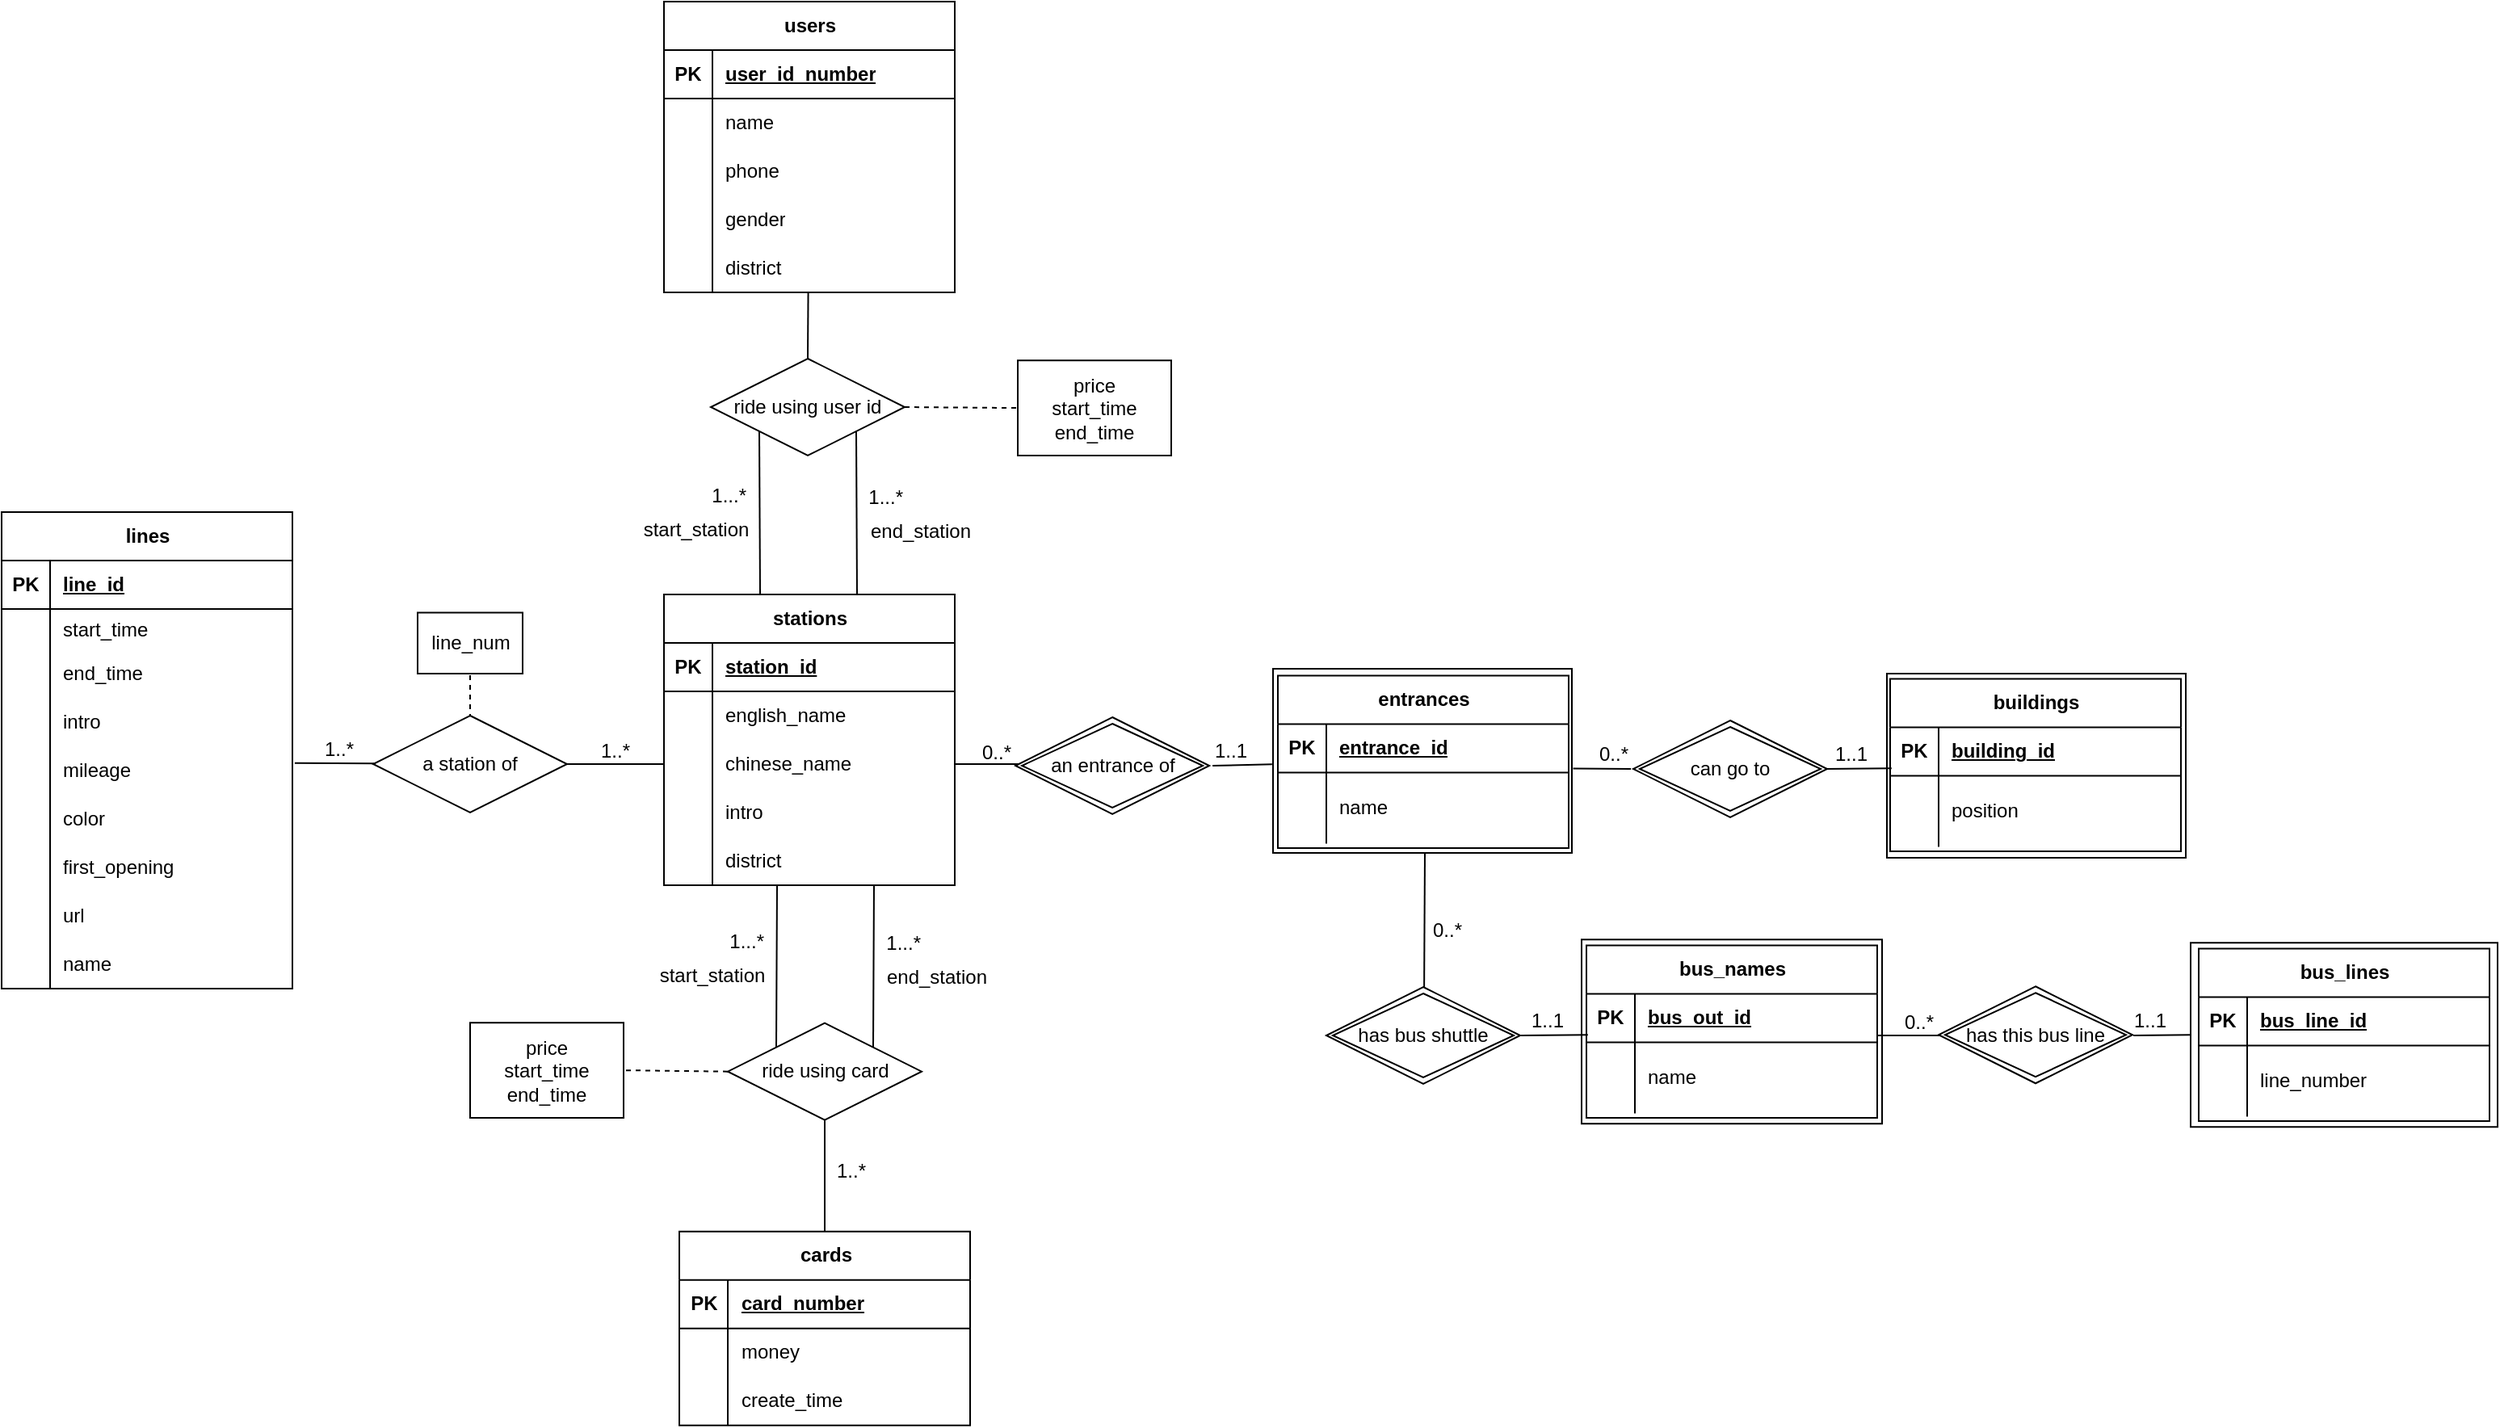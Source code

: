 <mxfile version="24.1.0" type="device">
  <diagram id="R2lEEEUBdFMjLlhIrx00" name="Page-1">
    <mxGraphModel dx="2302" dy="1351" grid="1" gridSize="10" guides="1" tooltips="1" connect="1" arrows="1" fold="1" page="1" pageScale="1" pageWidth="1920" pageHeight="1200" math="0" shadow="0" extFonts="Permanent Marker^https://fonts.googleapis.com/css?family=Permanent+Marker">
      <root>
        <mxCell id="0" />
        <mxCell id="1" parent="0" />
        <mxCell id="EbB1QgQNDdHdvBnAkDd7-249" value="" style="rounded=0;whiteSpace=wrap;html=1;fillColor=none;imageWidth=24;" parent="1" vertex="1">
          <mxGeometry x="1535" y="695.63" width="190" height="114" as="geometry" />
        </mxCell>
        <mxCell id="EbB1QgQNDdHdvBnAkDd7-247" value="" style="rounded=0;whiteSpace=wrap;html=1;fillColor=none;imageWidth=24;" parent="1" vertex="1">
          <mxGeometry x="1347" y="529" width="185" height="114" as="geometry" />
        </mxCell>
        <mxCell id="EbB1QgQNDdHdvBnAkDd7-246" value="" style="rounded=0;whiteSpace=wrap;html=1;fillColor=none;imageWidth=24;" parent="1" vertex="1">
          <mxGeometry x="967" y="526" width="185" height="114" as="geometry" />
        </mxCell>
        <mxCell id="EbB1QgQNDdHdvBnAkDd7-248" value="" style="rounded=0;whiteSpace=wrap;html=1;fillColor=none;imageWidth=24;" parent="1" vertex="1">
          <mxGeometry x="1158" y="693.63" width="186" height="114" as="geometry" />
        </mxCell>
        <mxCell id="EbB1QgQNDdHdvBnAkDd7-1" value="lines" style="shape=table;startSize=30;container=1;collapsible=1;childLayout=tableLayout;fixedRows=1;rowLines=0;fontStyle=1;align=center;resizeLast=1;html=1;" parent="1" vertex="1">
          <mxGeometry x="180" y="429" width="180" height="295" as="geometry" />
        </mxCell>
        <mxCell id="EbB1QgQNDdHdvBnAkDd7-2" value="" style="shape=tableRow;horizontal=0;startSize=0;swimlaneHead=0;swimlaneBody=0;fillColor=none;collapsible=0;dropTarget=0;points=[[0,0.5],[1,0.5]];portConstraint=eastwest;top=0;left=0;right=0;bottom=1;" parent="EbB1QgQNDdHdvBnAkDd7-1" vertex="1">
          <mxGeometry y="30" width="180" height="30" as="geometry" />
        </mxCell>
        <mxCell id="EbB1QgQNDdHdvBnAkDd7-3" value="PK" style="shape=partialRectangle;connectable=0;fillColor=none;top=0;left=0;bottom=0;right=0;fontStyle=1;overflow=hidden;whiteSpace=wrap;html=1;" parent="EbB1QgQNDdHdvBnAkDd7-2" vertex="1">
          <mxGeometry width="30" height="30" as="geometry">
            <mxRectangle width="30" height="30" as="alternateBounds" />
          </mxGeometry>
        </mxCell>
        <mxCell id="EbB1QgQNDdHdvBnAkDd7-4" value="line_id" style="shape=partialRectangle;connectable=0;fillColor=none;top=0;left=0;bottom=0;right=0;align=left;spacingLeft=6;fontStyle=5;overflow=hidden;whiteSpace=wrap;html=1;" parent="EbB1QgQNDdHdvBnAkDd7-2" vertex="1">
          <mxGeometry x="30" width="150" height="30" as="geometry">
            <mxRectangle width="150" height="30" as="alternateBounds" />
          </mxGeometry>
        </mxCell>
        <mxCell id="EbB1QgQNDdHdvBnAkDd7-5" value="" style="shape=tableRow;horizontal=0;startSize=0;swimlaneHead=0;swimlaneBody=0;fillColor=none;collapsible=0;dropTarget=0;points=[[0,0.5],[1,0.5]];portConstraint=eastwest;top=0;left=0;right=0;bottom=0;" parent="EbB1QgQNDdHdvBnAkDd7-1" vertex="1">
          <mxGeometry y="60" width="180" height="25" as="geometry" />
        </mxCell>
        <mxCell id="EbB1QgQNDdHdvBnAkDd7-6" value="" style="shape=partialRectangle;connectable=0;fillColor=none;top=0;left=0;bottom=0;right=0;editable=1;overflow=hidden;whiteSpace=wrap;html=1;" parent="EbB1QgQNDdHdvBnAkDd7-5" vertex="1">
          <mxGeometry width="30" height="25" as="geometry">
            <mxRectangle width="30" height="25" as="alternateBounds" />
          </mxGeometry>
        </mxCell>
        <mxCell id="EbB1QgQNDdHdvBnAkDd7-7" value="start_time" style="shape=partialRectangle;connectable=0;fillColor=none;top=0;left=0;bottom=0;right=0;align=left;spacingLeft=6;overflow=hidden;whiteSpace=wrap;html=1;" parent="EbB1QgQNDdHdvBnAkDd7-5" vertex="1">
          <mxGeometry x="30" width="150" height="25" as="geometry">
            <mxRectangle width="150" height="25" as="alternateBounds" />
          </mxGeometry>
        </mxCell>
        <mxCell id="EbB1QgQNDdHdvBnAkDd7-8" value="" style="shape=tableRow;horizontal=0;startSize=0;swimlaneHead=0;swimlaneBody=0;fillColor=none;collapsible=0;dropTarget=0;points=[[0,0.5],[1,0.5]];portConstraint=eastwest;top=0;left=0;right=0;bottom=0;" parent="EbB1QgQNDdHdvBnAkDd7-1" vertex="1">
          <mxGeometry y="85" width="180" height="30" as="geometry" />
        </mxCell>
        <mxCell id="EbB1QgQNDdHdvBnAkDd7-9" value="" style="shape=partialRectangle;connectable=0;fillColor=none;top=0;left=0;bottom=0;right=0;editable=1;overflow=hidden;whiteSpace=wrap;html=1;" parent="EbB1QgQNDdHdvBnAkDd7-8" vertex="1">
          <mxGeometry width="30" height="30" as="geometry">
            <mxRectangle width="30" height="30" as="alternateBounds" />
          </mxGeometry>
        </mxCell>
        <mxCell id="EbB1QgQNDdHdvBnAkDd7-10" value="end_time" style="shape=partialRectangle;connectable=0;fillColor=none;top=0;left=0;bottom=0;right=0;align=left;spacingLeft=6;overflow=hidden;whiteSpace=wrap;html=1;" parent="EbB1QgQNDdHdvBnAkDd7-8" vertex="1">
          <mxGeometry x="30" width="150" height="30" as="geometry">
            <mxRectangle width="150" height="30" as="alternateBounds" />
          </mxGeometry>
        </mxCell>
        <mxCell id="EbB1QgQNDdHdvBnAkDd7-11" value="" style="shape=tableRow;horizontal=0;startSize=0;swimlaneHead=0;swimlaneBody=0;fillColor=none;collapsible=0;dropTarget=0;points=[[0,0.5],[1,0.5]];portConstraint=eastwest;top=0;left=0;right=0;bottom=0;" parent="EbB1QgQNDdHdvBnAkDd7-1" vertex="1">
          <mxGeometry y="115" width="180" height="30" as="geometry" />
        </mxCell>
        <mxCell id="EbB1QgQNDdHdvBnAkDd7-12" value="" style="shape=partialRectangle;connectable=0;fillColor=none;top=0;left=0;bottom=0;right=0;editable=1;overflow=hidden;whiteSpace=wrap;html=1;" parent="EbB1QgQNDdHdvBnAkDd7-11" vertex="1">
          <mxGeometry width="30" height="30" as="geometry">
            <mxRectangle width="30" height="30" as="alternateBounds" />
          </mxGeometry>
        </mxCell>
        <mxCell id="EbB1QgQNDdHdvBnAkDd7-13" value="intro" style="shape=partialRectangle;connectable=0;fillColor=none;top=0;left=0;bottom=0;right=0;align=left;spacingLeft=6;overflow=hidden;whiteSpace=wrap;html=1;" parent="EbB1QgQNDdHdvBnAkDd7-11" vertex="1">
          <mxGeometry x="30" width="150" height="30" as="geometry">
            <mxRectangle width="150" height="30" as="alternateBounds" />
          </mxGeometry>
        </mxCell>
        <mxCell id="EbB1QgQNDdHdvBnAkDd7-19" value="" style="shape=tableRow;horizontal=0;startSize=0;swimlaneHead=0;swimlaneBody=0;fillColor=none;collapsible=0;dropTarget=0;points=[[0,0.5],[1,0.5]];portConstraint=eastwest;top=0;left=0;right=0;bottom=0;" parent="EbB1QgQNDdHdvBnAkDd7-1" vertex="1">
          <mxGeometry y="145" width="180" height="30" as="geometry" />
        </mxCell>
        <mxCell id="EbB1QgQNDdHdvBnAkDd7-20" value="" style="shape=partialRectangle;connectable=0;fillColor=none;top=0;left=0;bottom=0;right=0;editable=1;overflow=hidden;whiteSpace=wrap;html=1;" parent="EbB1QgQNDdHdvBnAkDd7-19" vertex="1">
          <mxGeometry width="30" height="30" as="geometry">
            <mxRectangle width="30" height="30" as="alternateBounds" />
          </mxGeometry>
        </mxCell>
        <mxCell id="EbB1QgQNDdHdvBnAkDd7-21" value="mileage" style="shape=partialRectangle;connectable=0;fillColor=none;top=0;left=0;bottom=0;right=0;align=left;spacingLeft=6;overflow=hidden;whiteSpace=wrap;html=1;" parent="EbB1QgQNDdHdvBnAkDd7-19" vertex="1">
          <mxGeometry x="30" width="150" height="30" as="geometry">
            <mxRectangle width="150" height="30" as="alternateBounds" />
          </mxGeometry>
        </mxCell>
        <mxCell id="EbB1QgQNDdHdvBnAkDd7-16" value="" style="shape=tableRow;horizontal=0;startSize=0;swimlaneHead=0;swimlaneBody=0;fillColor=none;collapsible=0;dropTarget=0;points=[[0,0.5],[1,0.5]];portConstraint=eastwest;top=0;left=0;right=0;bottom=0;" parent="EbB1QgQNDdHdvBnAkDd7-1" vertex="1">
          <mxGeometry y="175" width="180" height="30" as="geometry" />
        </mxCell>
        <mxCell id="EbB1QgQNDdHdvBnAkDd7-17" value="" style="shape=partialRectangle;connectable=0;fillColor=none;top=0;left=0;bottom=0;right=0;editable=1;overflow=hidden;whiteSpace=wrap;html=1;" parent="EbB1QgQNDdHdvBnAkDd7-16" vertex="1">
          <mxGeometry width="30" height="30" as="geometry">
            <mxRectangle width="30" height="30" as="alternateBounds" />
          </mxGeometry>
        </mxCell>
        <mxCell id="EbB1QgQNDdHdvBnAkDd7-18" value="color" style="shape=partialRectangle;connectable=0;fillColor=none;top=0;left=0;bottom=0;right=0;align=left;spacingLeft=6;overflow=hidden;whiteSpace=wrap;html=1;" parent="EbB1QgQNDdHdvBnAkDd7-16" vertex="1">
          <mxGeometry x="30" width="150" height="30" as="geometry">
            <mxRectangle width="150" height="30" as="alternateBounds" />
          </mxGeometry>
        </mxCell>
        <mxCell id="EbB1QgQNDdHdvBnAkDd7-22" value="" style="shape=tableRow;horizontal=0;startSize=0;swimlaneHead=0;swimlaneBody=0;fillColor=none;collapsible=0;dropTarget=0;points=[[0,0.5],[1,0.5]];portConstraint=eastwest;top=0;left=0;right=0;bottom=0;" parent="EbB1QgQNDdHdvBnAkDd7-1" vertex="1">
          <mxGeometry y="205" width="180" height="30" as="geometry" />
        </mxCell>
        <mxCell id="EbB1QgQNDdHdvBnAkDd7-23" value="" style="shape=partialRectangle;connectable=0;fillColor=none;top=0;left=0;bottom=0;right=0;editable=1;overflow=hidden;whiteSpace=wrap;html=1;" parent="EbB1QgQNDdHdvBnAkDd7-22" vertex="1">
          <mxGeometry width="30" height="30" as="geometry">
            <mxRectangle width="30" height="30" as="alternateBounds" />
          </mxGeometry>
        </mxCell>
        <mxCell id="EbB1QgQNDdHdvBnAkDd7-24" value="first_opening" style="shape=partialRectangle;connectable=0;fillColor=none;top=0;left=0;bottom=0;right=0;align=left;spacingLeft=6;overflow=hidden;whiteSpace=wrap;html=1;" parent="EbB1QgQNDdHdvBnAkDd7-22" vertex="1">
          <mxGeometry x="30" width="150" height="30" as="geometry">
            <mxRectangle width="150" height="30" as="alternateBounds" />
          </mxGeometry>
        </mxCell>
        <mxCell id="EbB1QgQNDdHdvBnAkDd7-25" value="" style="shape=tableRow;horizontal=0;startSize=0;swimlaneHead=0;swimlaneBody=0;fillColor=none;collapsible=0;dropTarget=0;points=[[0,0.5],[1,0.5]];portConstraint=eastwest;top=0;left=0;right=0;bottom=0;" parent="EbB1QgQNDdHdvBnAkDd7-1" vertex="1">
          <mxGeometry y="235" width="180" height="30" as="geometry" />
        </mxCell>
        <mxCell id="EbB1QgQNDdHdvBnAkDd7-26" value="" style="shape=partialRectangle;connectable=0;fillColor=none;top=0;left=0;bottom=0;right=0;editable=1;overflow=hidden;whiteSpace=wrap;html=1;" parent="EbB1QgQNDdHdvBnAkDd7-25" vertex="1">
          <mxGeometry width="30" height="30" as="geometry">
            <mxRectangle width="30" height="30" as="alternateBounds" />
          </mxGeometry>
        </mxCell>
        <mxCell id="EbB1QgQNDdHdvBnAkDd7-27" value="url" style="shape=partialRectangle;connectable=0;fillColor=none;top=0;left=0;bottom=0;right=0;align=left;spacingLeft=6;overflow=hidden;whiteSpace=wrap;html=1;" parent="EbB1QgQNDdHdvBnAkDd7-25" vertex="1">
          <mxGeometry x="30" width="150" height="30" as="geometry">
            <mxRectangle width="150" height="30" as="alternateBounds" />
          </mxGeometry>
        </mxCell>
        <mxCell id="EbB1QgQNDdHdvBnAkDd7-28" value="" style="shape=tableRow;horizontal=0;startSize=0;swimlaneHead=0;swimlaneBody=0;fillColor=none;collapsible=0;dropTarget=0;points=[[0,0.5],[1,0.5]];portConstraint=eastwest;top=0;left=0;right=0;bottom=0;" parent="EbB1QgQNDdHdvBnAkDd7-1" vertex="1">
          <mxGeometry y="265" width="180" height="30" as="geometry" />
        </mxCell>
        <mxCell id="EbB1QgQNDdHdvBnAkDd7-29" value="" style="shape=partialRectangle;connectable=0;fillColor=none;top=0;left=0;bottom=0;right=0;editable=1;overflow=hidden;whiteSpace=wrap;html=1;" parent="EbB1QgQNDdHdvBnAkDd7-28" vertex="1">
          <mxGeometry width="30" height="30" as="geometry">
            <mxRectangle width="30" height="30" as="alternateBounds" />
          </mxGeometry>
        </mxCell>
        <mxCell id="EbB1QgQNDdHdvBnAkDd7-30" value="name" style="shape=partialRectangle;connectable=0;fillColor=none;top=0;left=0;bottom=0;right=0;align=left;spacingLeft=6;overflow=hidden;whiteSpace=wrap;html=1;" parent="EbB1QgQNDdHdvBnAkDd7-28" vertex="1">
          <mxGeometry x="30" width="150" height="30" as="geometry">
            <mxRectangle width="150" height="30" as="alternateBounds" />
          </mxGeometry>
        </mxCell>
        <mxCell id="EbB1QgQNDdHdvBnAkDd7-63" value="stations" style="shape=table;startSize=30;container=1;collapsible=1;childLayout=tableLayout;fixedRows=1;rowLines=0;fontStyle=1;align=center;resizeLast=1;html=1;" parent="1" vertex="1">
          <mxGeometry x="590" y="480" width="180" height="180" as="geometry" />
        </mxCell>
        <mxCell id="EbB1QgQNDdHdvBnAkDd7-64" value="" style="shape=tableRow;horizontal=0;startSize=0;swimlaneHead=0;swimlaneBody=0;fillColor=none;collapsible=0;dropTarget=0;points=[[0,0.5],[1,0.5]];portConstraint=eastwest;top=0;left=0;right=0;bottom=1;" parent="EbB1QgQNDdHdvBnAkDd7-63" vertex="1">
          <mxGeometry y="30" width="180" height="30" as="geometry" />
        </mxCell>
        <mxCell id="EbB1QgQNDdHdvBnAkDd7-65" value="PK" style="shape=partialRectangle;connectable=0;fillColor=none;top=0;left=0;bottom=0;right=0;fontStyle=1;overflow=hidden;whiteSpace=wrap;html=1;" parent="EbB1QgQNDdHdvBnAkDd7-64" vertex="1">
          <mxGeometry width="30" height="30" as="geometry">
            <mxRectangle width="30" height="30" as="alternateBounds" />
          </mxGeometry>
        </mxCell>
        <mxCell id="EbB1QgQNDdHdvBnAkDd7-66" value="station_id" style="shape=partialRectangle;connectable=0;fillColor=none;top=0;left=0;bottom=0;right=0;align=left;spacingLeft=6;fontStyle=5;overflow=hidden;whiteSpace=wrap;html=1;" parent="EbB1QgQNDdHdvBnAkDd7-64" vertex="1">
          <mxGeometry x="30" width="150" height="30" as="geometry">
            <mxRectangle width="150" height="30" as="alternateBounds" />
          </mxGeometry>
        </mxCell>
        <mxCell id="EbB1QgQNDdHdvBnAkDd7-67" value="" style="shape=tableRow;horizontal=0;startSize=0;swimlaneHead=0;swimlaneBody=0;fillColor=none;collapsible=0;dropTarget=0;points=[[0,0.5],[1,0.5]];portConstraint=eastwest;top=0;left=0;right=0;bottom=0;" parent="EbB1QgQNDdHdvBnAkDd7-63" vertex="1">
          <mxGeometry y="60" width="180" height="30" as="geometry" />
        </mxCell>
        <mxCell id="EbB1QgQNDdHdvBnAkDd7-68" value="" style="shape=partialRectangle;connectable=0;fillColor=none;top=0;left=0;bottom=0;right=0;editable=1;overflow=hidden;whiteSpace=wrap;html=1;" parent="EbB1QgQNDdHdvBnAkDd7-67" vertex="1">
          <mxGeometry width="30" height="30" as="geometry">
            <mxRectangle width="30" height="30" as="alternateBounds" />
          </mxGeometry>
        </mxCell>
        <mxCell id="EbB1QgQNDdHdvBnAkDd7-69" value="english_name" style="shape=partialRectangle;connectable=0;fillColor=none;top=0;left=0;bottom=0;right=0;align=left;spacingLeft=6;overflow=hidden;whiteSpace=wrap;html=1;" parent="EbB1QgQNDdHdvBnAkDd7-67" vertex="1">
          <mxGeometry x="30" width="150" height="30" as="geometry">
            <mxRectangle width="150" height="30" as="alternateBounds" />
          </mxGeometry>
        </mxCell>
        <mxCell id="EbB1QgQNDdHdvBnAkDd7-70" value="" style="shape=tableRow;horizontal=0;startSize=0;swimlaneHead=0;swimlaneBody=0;fillColor=none;collapsible=0;dropTarget=0;points=[[0,0.5],[1,0.5]];portConstraint=eastwest;top=0;left=0;right=0;bottom=0;" parent="EbB1QgQNDdHdvBnAkDd7-63" vertex="1">
          <mxGeometry y="90" width="180" height="30" as="geometry" />
        </mxCell>
        <mxCell id="EbB1QgQNDdHdvBnAkDd7-71" value="" style="shape=partialRectangle;connectable=0;fillColor=none;top=0;left=0;bottom=0;right=0;editable=1;overflow=hidden;whiteSpace=wrap;html=1;" parent="EbB1QgQNDdHdvBnAkDd7-70" vertex="1">
          <mxGeometry width="30" height="30" as="geometry">
            <mxRectangle width="30" height="30" as="alternateBounds" />
          </mxGeometry>
        </mxCell>
        <mxCell id="EbB1QgQNDdHdvBnAkDd7-72" value="chinese_name" style="shape=partialRectangle;connectable=0;fillColor=none;top=0;left=0;bottom=0;right=0;align=left;spacingLeft=6;overflow=hidden;whiteSpace=wrap;html=1;" parent="EbB1QgQNDdHdvBnAkDd7-70" vertex="1">
          <mxGeometry x="30" width="150" height="30" as="geometry">
            <mxRectangle width="150" height="30" as="alternateBounds" />
          </mxGeometry>
        </mxCell>
        <mxCell id="EbB1QgQNDdHdvBnAkDd7-73" value="" style="shape=tableRow;horizontal=0;startSize=0;swimlaneHead=0;swimlaneBody=0;fillColor=none;collapsible=0;dropTarget=0;points=[[0,0.5],[1,0.5]];portConstraint=eastwest;top=0;left=0;right=0;bottom=0;" parent="EbB1QgQNDdHdvBnAkDd7-63" vertex="1">
          <mxGeometry y="120" width="180" height="30" as="geometry" />
        </mxCell>
        <mxCell id="EbB1QgQNDdHdvBnAkDd7-74" value="" style="shape=partialRectangle;connectable=0;fillColor=none;top=0;left=0;bottom=0;right=0;editable=1;overflow=hidden;whiteSpace=wrap;html=1;" parent="EbB1QgQNDdHdvBnAkDd7-73" vertex="1">
          <mxGeometry width="30" height="30" as="geometry">
            <mxRectangle width="30" height="30" as="alternateBounds" />
          </mxGeometry>
        </mxCell>
        <mxCell id="EbB1QgQNDdHdvBnAkDd7-75" value="intro" style="shape=partialRectangle;connectable=0;fillColor=none;top=0;left=0;bottom=0;right=0;align=left;spacingLeft=6;overflow=hidden;whiteSpace=wrap;html=1;" parent="EbB1QgQNDdHdvBnAkDd7-73" vertex="1">
          <mxGeometry x="30" width="150" height="30" as="geometry">
            <mxRectangle width="150" height="30" as="alternateBounds" />
          </mxGeometry>
        </mxCell>
        <mxCell id="EbB1QgQNDdHdvBnAkDd7-76" value="" style="shape=tableRow;horizontal=0;startSize=0;swimlaneHead=0;swimlaneBody=0;fillColor=none;collapsible=0;dropTarget=0;points=[[0,0.5],[1,0.5]];portConstraint=eastwest;top=0;left=0;right=0;bottom=0;" parent="EbB1QgQNDdHdvBnAkDd7-63" vertex="1">
          <mxGeometry y="150" width="180" height="30" as="geometry" />
        </mxCell>
        <mxCell id="EbB1QgQNDdHdvBnAkDd7-77" value="" style="shape=partialRectangle;connectable=0;fillColor=none;top=0;left=0;bottom=0;right=0;editable=1;overflow=hidden;whiteSpace=wrap;html=1;" parent="EbB1QgQNDdHdvBnAkDd7-76" vertex="1">
          <mxGeometry width="30" height="30" as="geometry">
            <mxRectangle width="30" height="30" as="alternateBounds" />
          </mxGeometry>
        </mxCell>
        <mxCell id="EbB1QgQNDdHdvBnAkDd7-78" value="district" style="shape=partialRectangle;connectable=0;fillColor=none;top=0;left=0;bottom=0;right=0;align=left;spacingLeft=6;overflow=hidden;whiteSpace=wrap;html=1;" parent="EbB1QgQNDdHdvBnAkDd7-76" vertex="1">
          <mxGeometry x="30" width="150" height="30" as="geometry">
            <mxRectangle width="150" height="30" as="alternateBounds" />
          </mxGeometry>
        </mxCell>
        <mxCell id="EbB1QgQNDdHdvBnAkDd7-79" value="a station of" style="shape=rhombus;perimeter=rhombusPerimeter;whiteSpace=wrap;html=1;align=center;" parent="1" vertex="1">
          <mxGeometry x="410" y="555" width="120" height="60" as="geometry" />
        </mxCell>
        <mxCell id="EbB1QgQNDdHdvBnAkDd7-84" value="" style="endArrow=none;html=1;rounded=0;entryX=0;entryY=0.5;entryDx=0;entryDy=0;" parent="1" target="EbB1QgQNDdHdvBnAkDd7-70" edge="1">
          <mxGeometry relative="1" as="geometry">
            <mxPoint x="530" y="585" as="sourcePoint" />
            <mxPoint x="690" y="600" as="targetPoint" />
          </mxGeometry>
        </mxCell>
        <mxCell id="EbB1QgQNDdHdvBnAkDd7-85" value="1..*" style="resizable=0;html=1;whiteSpace=wrap;align=right;verticalAlign=bottom;" parent="EbB1QgQNDdHdvBnAkDd7-84" connectable="0" vertex="1">
          <mxGeometry x="1" relative="1" as="geometry">
            <mxPoint x="-20" as="offset" />
          </mxGeometry>
        </mxCell>
        <mxCell id="EbB1QgQNDdHdvBnAkDd7-89" value="" style="endArrow=none;html=1;rounded=0;exitX=1.008;exitY=0.344;exitDx=0;exitDy=0;exitPerimeter=0;" parent="1" source="EbB1QgQNDdHdvBnAkDd7-19" target="EbB1QgQNDdHdvBnAkDd7-79" edge="1">
          <mxGeometry relative="1" as="geometry">
            <mxPoint x="380" y="650" as="sourcePoint" />
            <mxPoint x="540" y="650" as="targetPoint" />
          </mxGeometry>
        </mxCell>
        <mxCell id="EbB1QgQNDdHdvBnAkDd7-90" value="1..*" style="resizable=0;html=1;whiteSpace=wrap;align=right;verticalAlign=bottom;" parent="EbB1QgQNDdHdvBnAkDd7-89" connectable="0" vertex="1">
          <mxGeometry x="1" relative="1" as="geometry">
            <mxPoint x="-11" as="offset" />
          </mxGeometry>
        </mxCell>
        <mxCell id="EbB1QgQNDdHdvBnAkDd7-91" value="entrances" style="shape=table;startSize=30;container=1;collapsible=1;childLayout=tableLayout;fixedRows=1;rowLines=0;fontStyle=1;align=center;resizeLast=1;html=1;" parent="1" vertex="1">
          <mxGeometry x="970" y="530.25" width="180" height="106.75" as="geometry" />
        </mxCell>
        <mxCell id="EbB1QgQNDdHdvBnAkDd7-92" value="" style="shape=tableRow;horizontal=0;startSize=0;swimlaneHead=0;swimlaneBody=0;fillColor=none;collapsible=0;dropTarget=0;points=[[0,0.5],[1,0.5]];portConstraint=eastwest;top=0;left=0;right=0;bottom=1;" parent="EbB1QgQNDdHdvBnAkDd7-91" vertex="1">
          <mxGeometry y="30" width="180" height="30" as="geometry" />
        </mxCell>
        <mxCell id="EbB1QgQNDdHdvBnAkDd7-93" value="PK" style="shape=partialRectangle;connectable=0;fillColor=none;top=0;left=0;bottom=0;right=0;fontStyle=1;overflow=hidden;whiteSpace=wrap;html=1;" parent="EbB1QgQNDdHdvBnAkDd7-92" vertex="1">
          <mxGeometry width="30" height="30" as="geometry">
            <mxRectangle width="30" height="30" as="alternateBounds" />
          </mxGeometry>
        </mxCell>
        <mxCell id="EbB1QgQNDdHdvBnAkDd7-94" value="entrance_id" style="shape=partialRectangle;connectable=0;fillColor=none;top=0;left=0;bottom=0;right=0;align=left;spacingLeft=6;fontStyle=5;overflow=hidden;whiteSpace=wrap;html=1;" parent="EbB1QgQNDdHdvBnAkDd7-92" vertex="1">
          <mxGeometry x="30" width="150" height="30" as="geometry">
            <mxRectangle width="150" height="30" as="alternateBounds" />
          </mxGeometry>
        </mxCell>
        <mxCell id="EbB1QgQNDdHdvBnAkDd7-95" value="" style="shape=tableRow;horizontal=0;startSize=0;swimlaneHead=0;swimlaneBody=0;fillColor=none;collapsible=0;dropTarget=0;points=[[0,0.5],[1,0.5]];portConstraint=eastwest;top=0;left=0;right=0;bottom=0;" parent="EbB1QgQNDdHdvBnAkDd7-91" vertex="1">
          <mxGeometry y="60" width="180" height="44" as="geometry" />
        </mxCell>
        <mxCell id="EbB1QgQNDdHdvBnAkDd7-96" value="" style="shape=partialRectangle;connectable=0;fillColor=none;top=0;left=0;bottom=0;right=0;editable=1;overflow=hidden;whiteSpace=wrap;html=1;" parent="EbB1QgQNDdHdvBnAkDd7-95" vertex="1">
          <mxGeometry width="30" height="44" as="geometry">
            <mxRectangle width="30" height="44" as="alternateBounds" />
          </mxGeometry>
        </mxCell>
        <mxCell id="EbB1QgQNDdHdvBnAkDd7-97" value="name" style="shape=partialRectangle;connectable=0;fillColor=none;top=0;left=0;bottom=0;right=0;align=left;spacingLeft=6;overflow=hidden;whiteSpace=wrap;html=1;" parent="EbB1QgQNDdHdvBnAkDd7-95" vertex="1">
          <mxGeometry x="30" width="150" height="44" as="geometry">
            <mxRectangle width="150" height="44" as="alternateBounds" />
          </mxGeometry>
        </mxCell>
        <mxCell id="EbB1QgQNDdHdvBnAkDd7-115" value="" style="endArrow=none;html=1;rounded=0;exitX=0;exitY=0.5;exitDx=0;exitDy=0;" parent="1" edge="1">
          <mxGeometry relative="1" as="geometry">
            <mxPoint x="809.56" y="585" as="sourcePoint" />
            <mxPoint x="770" y="585" as="targetPoint" />
          </mxGeometry>
        </mxCell>
        <mxCell id="EbB1QgQNDdHdvBnAkDd7-116" value="0..*" style="resizable=0;html=1;whiteSpace=wrap;align=right;verticalAlign=bottom;" parent="EbB1QgQNDdHdvBnAkDd7-115" connectable="0" vertex="1">
          <mxGeometry x="1" relative="1" as="geometry">
            <mxPoint x="36" y="1" as="offset" />
          </mxGeometry>
        </mxCell>
        <mxCell id="EbB1QgQNDdHdvBnAkDd7-117" value="" style="endArrow=none;html=1;rounded=0;entryX=-0.003;entryY=0.519;entryDx=0;entryDy=0;entryPerimeter=0;exitX=1;exitY=0.5;exitDx=0;exitDy=0;" parent="1" target="EbB1QgQNDdHdvBnAkDd7-246" edge="1">
          <mxGeometry relative="1" as="geometry">
            <mxPoint x="929.56" y="586" as="sourcePoint" />
            <mxPoint x="600" y="596" as="targetPoint" />
          </mxGeometry>
        </mxCell>
        <mxCell id="EbB1QgQNDdHdvBnAkDd7-118" value="1..1" style="resizable=0;html=1;whiteSpace=wrap;align=right;verticalAlign=bottom;" parent="EbB1QgQNDdHdvBnAkDd7-117" connectable="0" vertex="1">
          <mxGeometry x="1" relative="1" as="geometry">
            <mxPoint x="-14" as="offset" />
          </mxGeometry>
        </mxCell>
        <mxCell id="EbB1QgQNDdHdvBnAkDd7-138" value="buildings" style="shape=table;startSize=30;container=1;collapsible=1;childLayout=tableLayout;fixedRows=1;rowLines=0;fontStyle=1;align=center;resizeLast=1;html=1;" parent="1" vertex="1">
          <mxGeometry x="1349" y="532.25" width="180" height="106.75" as="geometry" />
        </mxCell>
        <mxCell id="EbB1QgQNDdHdvBnAkDd7-139" value="" style="shape=tableRow;horizontal=0;startSize=0;swimlaneHead=0;swimlaneBody=0;fillColor=none;collapsible=0;dropTarget=0;points=[[0,0.5],[1,0.5]];portConstraint=eastwest;top=0;left=0;right=0;bottom=1;" parent="EbB1QgQNDdHdvBnAkDd7-138" vertex="1">
          <mxGeometry y="30" width="180" height="30" as="geometry" />
        </mxCell>
        <mxCell id="EbB1QgQNDdHdvBnAkDd7-140" value="PK" style="shape=partialRectangle;connectable=0;fillColor=none;top=0;left=0;bottom=0;right=0;fontStyle=1;overflow=hidden;whiteSpace=wrap;html=1;" parent="EbB1QgQNDdHdvBnAkDd7-139" vertex="1">
          <mxGeometry width="30" height="30" as="geometry">
            <mxRectangle width="30" height="30" as="alternateBounds" />
          </mxGeometry>
        </mxCell>
        <mxCell id="EbB1QgQNDdHdvBnAkDd7-141" value="building_id" style="shape=partialRectangle;connectable=0;fillColor=none;top=0;left=0;bottom=0;right=0;align=left;spacingLeft=6;fontStyle=5;overflow=hidden;whiteSpace=wrap;html=1;" parent="EbB1QgQNDdHdvBnAkDd7-139" vertex="1">
          <mxGeometry x="30" width="150" height="30" as="geometry">
            <mxRectangle width="150" height="30" as="alternateBounds" />
          </mxGeometry>
        </mxCell>
        <mxCell id="EbB1QgQNDdHdvBnAkDd7-142" value="" style="shape=tableRow;horizontal=0;startSize=0;swimlaneHead=0;swimlaneBody=0;fillColor=none;collapsible=0;dropTarget=0;points=[[0,0.5],[1,0.5]];portConstraint=eastwest;top=0;left=0;right=0;bottom=0;" parent="EbB1QgQNDdHdvBnAkDd7-138" vertex="1">
          <mxGeometry y="60" width="180" height="44" as="geometry" />
        </mxCell>
        <mxCell id="EbB1QgQNDdHdvBnAkDd7-143" value="" style="shape=partialRectangle;connectable=0;fillColor=none;top=0;left=0;bottom=0;right=0;editable=1;overflow=hidden;whiteSpace=wrap;html=1;" parent="EbB1QgQNDdHdvBnAkDd7-142" vertex="1">
          <mxGeometry width="30" height="44" as="geometry">
            <mxRectangle width="30" height="44" as="alternateBounds" />
          </mxGeometry>
        </mxCell>
        <mxCell id="EbB1QgQNDdHdvBnAkDd7-144" value="position" style="shape=partialRectangle;connectable=0;fillColor=none;top=0;left=0;bottom=0;right=0;align=left;spacingLeft=6;overflow=hidden;whiteSpace=wrap;html=1;" parent="EbB1QgQNDdHdvBnAkDd7-142" vertex="1">
          <mxGeometry x="30" width="150" height="44" as="geometry">
            <mxRectangle width="150" height="44" as="alternateBounds" />
          </mxGeometry>
        </mxCell>
        <mxCell id="EbB1QgQNDdHdvBnAkDd7-146" value="" style="endArrow=none;html=1;rounded=0;exitX=0;exitY=0.5;exitDx=0;exitDy=0;entryX=1.004;entryY=0.542;entryDx=0;entryDy=0;entryPerimeter=0;" parent="1" target="EbB1QgQNDdHdvBnAkDd7-246" edge="1">
          <mxGeometry relative="1" as="geometry">
            <mxPoint x="1188.56" y="588" as="sourcePoint" />
            <mxPoint x="1150" y="588" as="targetPoint" />
          </mxGeometry>
        </mxCell>
        <mxCell id="EbB1QgQNDdHdvBnAkDd7-147" value="0..*" style="resizable=0;html=1;whiteSpace=wrap;align=right;verticalAlign=bottom;" parent="EbB1QgQNDdHdvBnAkDd7-146" connectable="0" vertex="1">
          <mxGeometry x="1" relative="1" as="geometry">
            <mxPoint x="36" as="offset" />
          </mxGeometry>
        </mxCell>
        <mxCell id="EbB1QgQNDdHdvBnAkDd7-148" value="" style="endArrow=none;html=1;rounded=0;entryX=0.005;entryY=-0.104;entryDx=0;entryDy=0;entryPerimeter=0;exitX=1;exitY=0.5;exitDx=0;exitDy=0;" parent="1" target="EbB1QgQNDdHdvBnAkDd7-142" edge="1">
          <mxGeometry relative="1" as="geometry">
            <mxPoint x="1308.56" y="588" as="sourcePoint" />
            <mxPoint x="979" y="598" as="targetPoint" />
          </mxGeometry>
        </mxCell>
        <mxCell id="EbB1QgQNDdHdvBnAkDd7-149" value="1..1" style="resizable=0;html=1;whiteSpace=wrap;align=right;verticalAlign=bottom;" parent="EbB1QgQNDdHdvBnAkDd7-148" connectable="0" vertex="1">
          <mxGeometry x="1" relative="1" as="geometry">
            <mxPoint x="-14" as="offset" />
          </mxGeometry>
        </mxCell>
        <mxCell id="EbB1QgQNDdHdvBnAkDd7-150" value="bus_names" style="shape=table;startSize=30;container=1;collapsible=1;childLayout=tableLayout;fixedRows=1;rowLines=0;fontStyle=1;align=center;resizeLast=1;html=1;" parent="1" vertex="1">
          <mxGeometry x="1161" y="697.25" width="180" height="106.75" as="geometry" />
        </mxCell>
        <mxCell id="EbB1QgQNDdHdvBnAkDd7-151" value="" style="shape=tableRow;horizontal=0;startSize=0;swimlaneHead=0;swimlaneBody=0;fillColor=none;collapsible=0;dropTarget=0;points=[[0,0.5],[1,0.5]];portConstraint=eastwest;top=0;left=0;right=0;bottom=1;" parent="EbB1QgQNDdHdvBnAkDd7-150" vertex="1">
          <mxGeometry y="30" width="180" height="30" as="geometry" />
        </mxCell>
        <mxCell id="EbB1QgQNDdHdvBnAkDd7-152" value="PK" style="shape=partialRectangle;connectable=0;fillColor=none;top=0;left=0;bottom=0;right=0;fontStyle=1;overflow=hidden;whiteSpace=wrap;html=1;" parent="EbB1QgQNDdHdvBnAkDd7-151" vertex="1">
          <mxGeometry width="30" height="30" as="geometry">
            <mxRectangle width="30" height="30" as="alternateBounds" />
          </mxGeometry>
        </mxCell>
        <mxCell id="EbB1QgQNDdHdvBnAkDd7-153" value="bus_out_id" style="shape=partialRectangle;connectable=0;fillColor=none;top=0;left=0;bottom=0;right=0;align=left;spacingLeft=6;fontStyle=5;overflow=hidden;whiteSpace=wrap;html=1;" parent="EbB1QgQNDdHdvBnAkDd7-151" vertex="1">
          <mxGeometry x="30" width="150" height="30" as="geometry">
            <mxRectangle width="150" height="30" as="alternateBounds" />
          </mxGeometry>
        </mxCell>
        <mxCell id="EbB1QgQNDdHdvBnAkDd7-154" value="" style="shape=tableRow;horizontal=0;startSize=0;swimlaneHead=0;swimlaneBody=0;fillColor=none;collapsible=0;dropTarget=0;points=[[0,0.5],[1,0.5]];portConstraint=eastwest;top=0;left=0;right=0;bottom=0;" parent="EbB1QgQNDdHdvBnAkDd7-150" vertex="1">
          <mxGeometry y="60" width="180" height="44" as="geometry" />
        </mxCell>
        <mxCell id="EbB1QgQNDdHdvBnAkDd7-155" value="" style="shape=partialRectangle;connectable=0;fillColor=none;top=0;left=0;bottom=0;right=0;editable=1;overflow=hidden;whiteSpace=wrap;html=1;" parent="EbB1QgQNDdHdvBnAkDd7-154" vertex="1">
          <mxGeometry width="30" height="44" as="geometry">
            <mxRectangle width="30" height="44" as="alternateBounds" />
          </mxGeometry>
        </mxCell>
        <mxCell id="EbB1QgQNDdHdvBnAkDd7-156" value="name" style="shape=partialRectangle;connectable=0;fillColor=none;top=0;left=0;bottom=0;right=0;align=left;spacingLeft=6;overflow=hidden;whiteSpace=wrap;html=1;" parent="EbB1QgQNDdHdvBnAkDd7-154" vertex="1">
          <mxGeometry x="30" width="150" height="44" as="geometry">
            <mxRectangle width="150" height="44" as="alternateBounds" />
          </mxGeometry>
        </mxCell>
        <mxCell id="EbB1QgQNDdHdvBnAkDd7-158" value="" style="endArrow=none;html=1;rounded=0;exitX=0.5;exitY=0;exitDx=0;exitDy=0;" parent="1" edge="1">
          <mxGeometry relative="1" as="geometry">
            <mxPoint x="1060.56" y="723" as="sourcePoint" />
            <mxPoint x="1061" y="640" as="targetPoint" />
          </mxGeometry>
        </mxCell>
        <mxCell id="EbB1QgQNDdHdvBnAkDd7-159" value="0..*" style="resizable=0;html=1;whiteSpace=wrap;align=right;verticalAlign=bottom;rotation=0;" parent="EbB1QgQNDdHdvBnAkDd7-158" connectable="0" vertex="1">
          <mxGeometry x="1" relative="1" as="geometry">
            <mxPoint x="25" y="56" as="offset" />
          </mxGeometry>
        </mxCell>
        <mxCell id="EbB1QgQNDdHdvBnAkDd7-160" value="" style="endArrow=none;html=1;rounded=0;entryX=0.005;entryY=-0.104;entryDx=0;entryDy=0;entryPerimeter=0;exitX=1;exitY=0.5;exitDx=0;exitDy=0;" parent="1" target="EbB1QgQNDdHdvBnAkDd7-154" edge="1">
          <mxGeometry relative="1" as="geometry">
            <mxPoint x="1120.56" y="753" as="sourcePoint" />
            <mxPoint x="791" y="763" as="targetPoint" />
          </mxGeometry>
        </mxCell>
        <mxCell id="EbB1QgQNDdHdvBnAkDd7-161" value="1..1" style="resizable=0;html=1;whiteSpace=wrap;align=right;verticalAlign=bottom;" parent="EbB1QgQNDdHdvBnAkDd7-160" connectable="0" vertex="1">
          <mxGeometry x="1" relative="1" as="geometry">
            <mxPoint x="-14" as="offset" />
          </mxGeometry>
        </mxCell>
        <mxCell id="EbB1QgQNDdHdvBnAkDd7-162" value="bus_lines" style="shape=table;startSize=30;container=1;collapsible=1;childLayout=tableLayout;fixedRows=1;rowLines=0;fontStyle=1;align=center;resizeLast=1;html=1;" parent="1" vertex="1">
          <mxGeometry x="1540" y="699.25" width="180" height="106.75" as="geometry" />
        </mxCell>
        <mxCell id="EbB1QgQNDdHdvBnAkDd7-163" value="" style="shape=tableRow;horizontal=0;startSize=0;swimlaneHead=0;swimlaneBody=0;fillColor=none;collapsible=0;dropTarget=0;points=[[0,0.5],[1,0.5]];portConstraint=eastwest;top=0;left=0;right=0;bottom=1;" parent="EbB1QgQNDdHdvBnAkDd7-162" vertex="1">
          <mxGeometry y="30" width="180" height="30" as="geometry" />
        </mxCell>
        <mxCell id="EbB1QgQNDdHdvBnAkDd7-164" value="PK" style="shape=partialRectangle;connectable=0;fillColor=none;top=0;left=0;bottom=0;right=0;fontStyle=1;overflow=hidden;whiteSpace=wrap;html=1;" parent="EbB1QgQNDdHdvBnAkDd7-163" vertex="1">
          <mxGeometry width="30" height="30" as="geometry">
            <mxRectangle width="30" height="30" as="alternateBounds" />
          </mxGeometry>
        </mxCell>
        <mxCell id="EbB1QgQNDdHdvBnAkDd7-165" value="bus_line_id" style="shape=partialRectangle;connectable=0;fillColor=none;top=0;left=0;bottom=0;right=0;align=left;spacingLeft=6;fontStyle=5;overflow=hidden;whiteSpace=wrap;html=1;" parent="EbB1QgQNDdHdvBnAkDd7-163" vertex="1">
          <mxGeometry x="30" width="150" height="30" as="geometry">
            <mxRectangle width="150" height="30" as="alternateBounds" />
          </mxGeometry>
        </mxCell>
        <mxCell id="EbB1QgQNDdHdvBnAkDd7-166" value="" style="shape=tableRow;horizontal=0;startSize=0;swimlaneHead=0;swimlaneBody=0;fillColor=none;collapsible=0;dropTarget=0;points=[[0,0.5],[1,0.5]];portConstraint=eastwest;top=0;left=0;right=0;bottom=0;" parent="EbB1QgQNDdHdvBnAkDd7-162" vertex="1">
          <mxGeometry y="60" width="180" height="44" as="geometry" />
        </mxCell>
        <mxCell id="EbB1QgQNDdHdvBnAkDd7-167" value="" style="shape=partialRectangle;connectable=0;fillColor=none;top=0;left=0;bottom=0;right=0;editable=1;overflow=hidden;whiteSpace=wrap;html=1;" parent="EbB1QgQNDdHdvBnAkDd7-166" vertex="1">
          <mxGeometry width="30" height="44" as="geometry">
            <mxRectangle width="30" height="44" as="alternateBounds" />
          </mxGeometry>
        </mxCell>
        <mxCell id="EbB1QgQNDdHdvBnAkDd7-168" value="line_number" style="shape=partialRectangle;connectable=0;fillColor=none;top=0;left=0;bottom=0;right=0;align=left;spacingLeft=6;overflow=hidden;whiteSpace=wrap;html=1;" parent="EbB1QgQNDdHdvBnAkDd7-166" vertex="1">
          <mxGeometry x="30" width="150" height="44" as="geometry">
            <mxRectangle width="150" height="44" as="alternateBounds" />
          </mxGeometry>
        </mxCell>
        <mxCell id="EbB1QgQNDdHdvBnAkDd7-170" value="" style="endArrow=none;html=1;rounded=0;exitX=0;exitY=0.5;exitDx=0;exitDy=0;" parent="1" edge="1">
          <mxGeometry relative="1" as="geometry">
            <mxPoint x="1379.56" y="753" as="sourcePoint" />
            <mxPoint x="1341" y="753" as="targetPoint" />
          </mxGeometry>
        </mxCell>
        <mxCell id="EbB1QgQNDdHdvBnAkDd7-171" value="0..*" style="resizable=0;html=1;whiteSpace=wrap;align=right;verticalAlign=bottom;" parent="EbB1QgQNDdHdvBnAkDd7-170" connectable="0" vertex="1">
          <mxGeometry x="1" relative="1" as="geometry">
            <mxPoint x="36" as="offset" />
          </mxGeometry>
        </mxCell>
        <mxCell id="EbB1QgQNDdHdvBnAkDd7-172" value="" style="endArrow=none;html=1;rounded=0;exitX=1;exitY=0.5;exitDx=0;exitDy=0;entryX=0;entryY=0.5;entryDx=0;entryDy=0;" parent="1" target="EbB1QgQNDdHdvBnAkDd7-249" edge="1">
          <mxGeometry relative="1" as="geometry">
            <mxPoint x="1499.56" y="753" as="sourcePoint" />
            <mxPoint x="1530" y="753" as="targetPoint" />
          </mxGeometry>
        </mxCell>
        <mxCell id="EbB1QgQNDdHdvBnAkDd7-173" value="1..1" style="resizable=0;html=1;whiteSpace=wrap;align=right;verticalAlign=bottom;" parent="EbB1QgQNDdHdvBnAkDd7-172" connectable="0" vertex="1">
          <mxGeometry x="1" relative="1" as="geometry">
            <mxPoint x="-14" as="offset" />
          </mxGeometry>
        </mxCell>
        <mxCell id="EbB1QgQNDdHdvBnAkDd7-191" value="ride using card" style="shape=rhombus;perimeter=rhombusPerimeter;whiteSpace=wrap;html=1;align=center;" parent="1" vertex="1">
          <mxGeometry x="629.5" y="745.34" width="120" height="60" as="geometry" />
        </mxCell>
        <mxCell id="EbB1QgQNDdHdvBnAkDd7-196" value="" style="endArrow=none;html=1;rounded=0;exitX=0;exitY=0;exitDx=0;exitDy=0;" parent="1" source="EbB1QgQNDdHdvBnAkDd7-191" edge="1">
          <mxGeometry relative="1" as="geometry">
            <mxPoint x="540" y="602" as="sourcePoint" />
            <mxPoint x="660" y="660" as="targetPoint" />
          </mxGeometry>
        </mxCell>
        <mxCell id="EbB1QgQNDdHdvBnAkDd7-197" value="1...*" style="resizable=0;html=1;whiteSpace=wrap;align=right;verticalAlign=bottom;rotation=0;" parent="EbB1QgQNDdHdvBnAkDd7-196" connectable="0" vertex="1">
          <mxGeometry x="1" relative="1" as="geometry">
            <mxPoint x="-7" y="44" as="offset" />
          </mxGeometry>
        </mxCell>
        <mxCell id="EbB1QgQNDdHdvBnAkDd7-198" value="" style="endArrow=none;html=1;rounded=0;entryX=0.5;entryY=1;entryDx=0;entryDy=0;exitX=0.5;exitY=0;exitDx=0;exitDy=0;" parent="1" source="EbB1QgQNDdHdvBnAkDd7-253" target="EbB1QgQNDdHdvBnAkDd7-191" edge="1">
          <mxGeometry relative="1" as="geometry">
            <mxPoint x="687.5" y="930.34" as="sourcePoint" />
            <mxPoint x="717.5" y="605.34" as="targetPoint" />
          </mxGeometry>
        </mxCell>
        <mxCell id="EbB1QgQNDdHdvBnAkDd7-199" value="1..*" style="resizable=0;html=1;whiteSpace=wrap;align=right;verticalAlign=bottom;rotation=0;" parent="EbB1QgQNDdHdvBnAkDd7-198" connectable="0" vertex="1">
          <mxGeometry x="1" relative="1" as="geometry">
            <mxPoint x="27" y="40" as="offset" />
          </mxGeometry>
        </mxCell>
        <mxCell id="EbB1QgQNDdHdvBnAkDd7-200" value="an entrance of" style="shape=rhombus;double=1;perimeter=rhombusPerimeter;whiteSpace=wrap;html=1;align=center;" parent="1" vertex="1">
          <mxGeometry x="807.56" y="556" width="120" height="60" as="geometry" />
        </mxCell>
        <mxCell id="EbB1QgQNDdHdvBnAkDd7-224" value="ride using user id" style="shape=rhombus;perimeter=rhombusPerimeter;whiteSpace=wrap;html=1;align=center;" parent="1" vertex="1">
          <mxGeometry x="619" y="334" width="120" height="60" as="geometry" />
        </mxCell>
        <mxCell id="EbB1QgQNDdHdvBnAkDd7-228" value="" style="endArrow=none;html=1;rounded=0;exitX=0.496;exitY=1.009;exitDx=0;exitDy=0;exitPerimeter=0;entryX=0.5;entryY=0;entryDx=0;entryDy=0;" parent="1" source="EbB1QgQNDdHdvBnAkDd7-279" target="EbB1QgQNDdHdvBnAkDd7-224" edge="1">
          <mxGeometry relative="1" as="geometry">
            <mxPoint x="1079" y="1026.17" as="sourcePoint" />
            <mxPoint x="679" y="323" as="targetPoint" />
          </mxGeometry>
        </mxCell>
        <mxCell id="EbB1QgQNDdHdvBnAkDd7-237" value="can go to" style="shape=rhombus;double=1;perimeter=rhombusPerimeter;whiteSpace=wrap;html=1;align=center;" parent="1" vertex="1">
          <mxGeometry x="1190" y="558" width="120" height="60" as="geometry" />
        </mxCell>
        <mxCell id="EbB1QgQNDdHdvBnAkDd7-243" value="has bus shuttle" style="shape=rhombus;double=1;perimeter=rhombusPerimeter;whiteSpace=wrap;html=1;align=center;" parent="1" vertex="1">
          <mxGeometry x="1000" y="723" width="120" height="60" as="geometry" />
        </mxCell>
        <mxCell id="EbB1QgQNDdHdvBnAkDd7-244" value="has this bus line" style="shape=rhombus;double=1;perimeter=rhombusPerimeter;whiteSpace=wrap;html=1;align=center;" parent="1" vertex="1">
          <mxGeometry x="1379" y="722.63" width="120" height="60" as="geometry" />
        </mxCell>
        <mxCell id="EbB1QgQNDdHdvBnAkDd7-253" value="cards" style="shape=table;startSize=30;container=1;collapsible=1;childLayout=tableLayout;fixedRows=1;rowLines=0;fontStyle=1;align=center;resizeLast=1;html=1;" parent="1" vertex="1">
          <mxGeometry x="599.5" y="874.34" width="180" height="120" as="geometry" />
        </mxCell>
        <mxCell id="EbB1QgQNDdHdvBnAkDd7-254" value="" style="shape=tableRow;horizontal=0;startSize=0;swimlaneHead=0;swimlaneBody=0;fillColor=none;collapsible=0;dropTarget=0;points=[[0,0.5],[1,0.5]];portConstraint=eastwest;top=0;left=0;right=0;bottom=1;" parent="EbB1QgQNDdHdvBnAkDd7-253" vertex="1">
          <mxGeometry y="30" width="180" height="30" as="geometry" />
        </mxCell>
        <mxCell id="EbB1QgQNDdHdvBnAkDd7-255" value="PK" style="shape=partialRectangle;connectable=0;fillColor=none;top=0;left=0;bottom=0;right=0;fontStyle=1;overflow=hidden;whiteSpace=wrap;html=1;" parent="EbB1QgQNDdHdvBnAkDd7-254" vertex="1">
          <mxGeometry width="30" height="30" as="geometry">
            <mxRectangle width="30" height="30" as="alternateBounds" />
          </mxGeometry>
        </mxCell>
        <mxCell id="EbB1QgQNDdHdvBnAkDd7-256" value="card_number" style="shape=partialRectangle;connectable=0;fillColor=none;top=0;left=0;bottom=0;right=0;align=left;spacingLeft=6;fontStyle=5;overflow=hidden;whiteSpace=wrap;html=1;" parent="EbB1QgQNDdHdvBnAkDd7-254" vertex="1">
          <mxGeometry x="30" width="150" height="30" as="geometry">
            <mxRectangle width="150" height="30" as="alternateBounds" />
          </mxGeometry>
        </mxCell>
        <mxCell id="EbB1QgQNDdHdvBnAkDd7-257" value="" style="shape=tableRow;horizontal=0;startSize=0;swimlaneHead=0;swimlaneBody=0;fillColor=none;collapsible=0;dropTarget=0;points=[[0,0.5],[1,0.5]];portConstraint=eastwest;top=0;left=0;right=0;bottom=0;" parent="EbB1QgQNDdHdvBnAkDd7-253" vertex="1">
          <mxGeometry y="60" width="180" height="30" as="geometry" />
        </mxCell>
        <mxCell id="EbB1QgQNDdHdvBnAkDd7-258" value="" style="shape=partialRectangle;connectable=0;fillColor=none;top=0;left=0;bottom=0;right=0;editable=1;overflow=hidden;whiteSpace=wrap;html=1;" parent="EbB1QgQNDdHdvBnAkDd7-257" vertex="1">
          <mxGeometry width="30" height="30" as="geometry">
            <mxRectangle width="30" height="30" as="alternateBounds" />
          </mxGeometry>
        </mxCell>
        <mxCell id="EbB1QgQNDdHdvBnAkDd7-259" value="money" style="shape=partialRectangle;connectable=0;fillColor=none;top=0;left=0;bottom=0;right=0;align=left;spacingLeft=6;overflow=hidden;whiteSpace=wrap;html=1;" parent="EbB1QgQNDdHdvBnAkDd7-257" vertex="1">
          <mxGeometry x="30" width="150" height="30" as="geometry">
            <mxRectangle width="150" height="30" as="alternateBounds" />
          </mxGeometry>
        </mxCell>
        <mxCell id="EbB1QgQNDdHdvBnAkDd7-260" value="" style="shape=tableRow;horizontal=0;startSize=0;swimlaneHead=0;swimlaneBody=0;fillColor=none;collapsible=0;dropTarget=0;points=[[0,0.5],[1,0.5]];portConstraint=eastwest;top=0;left=0;right=0;bottom=0;" parent="EbB1QgQNDdHdvBnAkDd7-253" vertex="1">
          <mxGeometry y="90" width="180" height="30" as="geometry" />
        </mxCell>
        <mxCell id="EbB1QgQNDdHdvBnAkDd7-261" value="" style="shape=partialRectangle;connectable=0;fillColor=none;top=0;left=0;bottom=0;right=0;editable=1;overflow=hidden;whiteSpace=wrap;html=1;" parent="EbB1QgQNDdHdvBnAkDd7-260" vertex="1">
          <mxGeometry width="30" height="30" as="geometry">
            <mxRectangle width="30" height="30" as="alternateBounds" />
          </mxGeometry>
        </mxCell>
        <mxCell id="EbB1QgQNDdHdvBnAkDd7-262" value="create_time" style="shape=partialRectangle;connectable=0;fillColor=none;top=0;left=0;bottom=0;right=0;align=left;spacingLeft=6;overflow=hidden;whiteSpace=wrap;html=1;" parent="EbB1QgQNDdHdvBnAkDd7-260" vertex="1">
          <mxGeometry x="30" width="150" height="30" as="geometry">
            <mxRectangle width="150" height="30" as="alternateBounds" />
          </mxGeometry>
        </mxCell>
        <mxCell id="EbB1QgQNDdHdvBnAkDd7-266" value="users" style="shape=table;startSize=30;container=1;collapsible=1;childLayout=tableLayout;fixedRows=1;rowLines=0;fontStyle=1;align=center;resizeLast=1;html=1;" parent="1" vertex="1">
          <mxGeometry x="590" y="113" width="180" height="180" as="geometry" />
        </mxCell>
        <mxCell id="EbB1QgQNDdHdvBnAkDd7-267" value="" style="shape=tableRow;horizontal=0;startSize=0;swimlaneHead=0;swimlaneBody=0;fillColor=none;collapsible=0;dropTarget=0;points=[[0,0.5],[1,0.5]];portConstraint=eastwest;top=0;left=0;right=0;bottom=1;" parent="EbB1QgQNDdHdvBnAkDd7-266" vertex="1">
          <mxGeometry y="30" width="180" height="30" as="geometry" />
        </mxCell>
        <mxCell id="EbB1QgQNDdHdvBnAkDd7-268" value="PK" style="shape=partialRectangle;connectable=0;fillColor=none;top=0;left=0;bottom=0;right=0;fontStyle=1;overflow=hidden;whiteSpace=wrap;html=1;" parent="EbB1QgQNDdHdvBnAkDd7-267" vertex="1">
          <mxGeometry width="30" height="30" as="geometry">
            <mxRectangle width="30" height="30" as="alternateBounds" />
          </mxGeometry>
        </mxCell>
        <mxCell id="EbB1QgQNDdHdvBnAkDd7-269" value="user_id_number" style="shape=partialRectangle;connectable=0;fillColor=none;top=0;left=0;bottom=0;right=0;align=left;spacingLeft=6;fontStyle=5;overflow=hidden;whiteSpace=wrap;html=1;" parent="EbB1QgQNDdHdvBnAkDd7-267" vertex="1">
          <mxGeometry x="30" width="150" height="30" as="geometry">
            <mxRectangle width="150" height="30" as="alternateBounds" />
          </mxGeometry>
        </mxCell>
        <mxCell id="EbB1QgQNDdHdvBnAkDd7-270" value="" style="shape=tableRow;horizontal=0;startSize=0;swimlaneHead=0;swimlaneBody=0;fillColor=none;collapsible=0;dropTarget=0;points=[[0,0.5],[1,0.5]];portConstraint=eastwest;top=0;left=0;right=0;bottom=0;" parent="EbB1QgQNDdHdvBnAkDd7-266" vertex="1">
          <mxGeometry y="60" width="180" height="30" as="geometry" />
        </mxCell>
        <mxCell id="EbB1QgQNDdHdvBnAkDd7-271" value="" style="shape=partialRectangle;connectable=0;fillColor=none;top=0;left=0;bottom=0;right=0;editable=1;overflow=hidden;whiteSpace=wrap;html=1;" parent="EbB1QgQNDdHdvBnAkDd7-270" vertex="1">
          <mxGeometry width="30" height="30" as="geometry">
            <mxRectangle width="30" height="30" as="alternateBounds" />
          </mxGeometry>
        </mxCell>
        <mxCell id="EbB1QgQNDdHdvBnAkDd7-272" value="name" style="shape=partialRectangle;connectable=0;fillColor=none;top=0;left=0;bottom=0;right=0;align=left;spacingLeft=6;overflow=hidden;whiteSpace=wrap;html=1;" parent="EbB1QgQNDdHdvBnAkDd7-270" vertex="1">
          <mxGeometry x="30" width="150" height="30" as="geometry">
            <mxRectangle width="150" height="30" as="alternateBounds" />
          </mxGeometry>
        </mxCell>
        <mxCell id="EbB1QgQNDdHdvBnAkDd7-273" value="" style="shape=tableRow;horizontal=0;startSize=0;swimlaneHead=0;swimlaneBody=0;fillColor=none;collapsible=0;dropTarget=0;points=[[0,0.5],[1,0.5]];portConstraint=eastwest;top=0;left=0;right=0;bottom=0;" parent="EbB1QgQNDdHdvBnAkDd7-266" vertex="1">
          <mxGeometry y="90" width="180" height="30" as="geometry" />
        </mxCell>
        <mxCell id="EbB1QgQNDdHdvBnAkDd7-274" value="" style="shape=partialRectangle;connectable=0;fillColor=none;top=0;left=0;bottom=0;right=0;editable=1;overflow=hidden;whiteSpace=wrap;html=1;" parent="EbB1QgQNDdHdvBnAkDd7-273" vertex="1">
          <mxGeometry width="30" height="30" as="geometry">
            <mxRectangle width="30" height="30" as="alternateBounds" />
          </mxGeometry>
        </mxCell>
        <mxCell id="EbB1QgQNDdHdvBnAkDd7-275" value="phone" style="shape=partialRectangle;connectable=0;fillColor=none;top=0;left=0;bottom=0;right=0;align=left;spacingLeft=6;overflow=hidden;whiteSpace=wrap;html=1;" parent="EbB1QgQNDdHdvBnAkDd7-273" vertex="1">
          <mxGeometry x="30" width="150" height="30" as="geometry">
            <mxRectangle width="150" height="30" as="alternateBounds" />
          </mxGeometry>
        </mxCell>
        <mxCell id="EbB1QgQNDdHdvBnAkDd7-276" value="" style="shape=tableRow;horizontal=0;startSize=0;swimlaneHead=0;swimlaneBody=0;fillColor=none;collapsible=0;dropTarget=0;points=[[0,0.5],[1,0.5]];portConstraint=eastwest;top=0;left=0;right=0;bottom=0;" parent="EbB1QgQNDdHdvBnAkDd7-266" vertex="1">
          <mxGeometry y="120" width="180" height="30" as="geometry" />
        </mxCell>
        <mxCell id="EbB1QgQNDdHdvBnAkDd7-277" value="" style="shape=partialRectangle;connectable=0;fillColor=none;top=0;left=0;bottom=0;right=0;editable=1;overflow=hidden;whiteSpace=wrap;html=1;" parent="EbB1QgQNDdHdvBnAkDd7-276" vertex="1">
          <mxGeometry width="30" height="30" as="geometry">
            <mxRectangle width="30" height="30" as="alternateBounds" />
          </mxGeometry>
        </mxCell>
        <mxCell id="EbB1QgQNDdHdvBnAkDd7-278" value="gender" style="shape=partialRectangle;connectable=0;fillColor=none;top=0;left=0;bottom=0;right=0;align=left;spacingLeft=6;overflow=hidden;whiteSpace=wrap;html=1;" parent="EbB1QgQNDdHdvBnAkDd7-276" vertex="1">
          <mxGeometry x="30" width="150" height="30" as="geometry">
            <mxRectangle width="150" height="30" as="alternateBounds" />
          </mxGeometry>
        </mxCell>
        <mxCell id="EbB1QgQNDdHdvBnAkDd7-279" value="" style="shape=tableRow;horizontal=0;startSize=0;swimlaneHead=0;swimlaneBody=0;fillColor=none;collapsible=0;dropTarget=0;points=[[0,0.5],[1,0.5]];portConstraint=eastwest;top=0;left=0;right=0;bottom=0;" parent="EbB1QgQNDdHdvBnAkDd7-266" vertex="1">
          <mxGeometry y="150" width="180" height="30" as="geometry" />
        </mxCell>
        <mxCell id="EbB1QgQNDdHdvBnAkDd7-280" value="" style="shape=partialRectangle;connectable=0;fillColor=none;top=0;left=0;bottom=0;right=0;editable=1;overflow=hidden;whiteSpace=wrap;html=1;" parent="EbB1QgQNDdHdvBnAkDd7-279" vertex="1">
          <mxGeometry width="30" height="30" as="geometry">
            <mxRectangle width="30" height="30" as="alternateBounds" />
          </mxGeometry>
        </mxCell>
        <mxCell id="EbB1QgQNDdHdvBnAkDd7-281" value="district" style="shape=partialRectangle;connectable=0;fillColor=none;top=0;left=0;bottom=0;right=0;align=left;spacingLeft=6;overflow=hidden;whiteSpace=wrap;html=1;" parent="EbB1QgQNDdHdvBnAkDd7-279" vertex="1">
          <mxGeometry x="30" width="150" height="30" as="geometry">
            <mxRectangle width="150" height="30" as="alternateBounds" />
          </mxGeometry>
        </mxCell>
        <mxCell id="cV4ObIlHQ5JctE5Yy0z0-3" value="" style="endArrow=none;dashed=1;html=1;rounded=0;entryX=0.5;entryY=0;entryDx=0;entryDy=0;" edge="1" parent="1" target="EbB1QgQNDdHdvBnAkDd7-79">
          <mxGeometry width="50" height="50" relative="1" as="geometry">
            <mxPoint x="470" y="530" as="sourcePoint" />
            <mxPoint x="920" y="790" as="targetPoint" />
          </mxGeometry>
        </mxCell>
        <mxCell id="cV4ObIlHQ5JctE5Yy0z0-4" value="line_num" style="rounded=0;whiteSpace=wrap;html=1;" vertex="1" parent="1">
          <mxGeometry x="437.5" y="491.25" width="65" height="37.75" as="geometry" />
        </mxCell>
        <mxCell id="cV4ObIlHQ5JctE5Yy0z0-6" value="" style="endArrow=none;dashed=1;html=1;rounded=0;exitX=0;exitY=0.5;exitDx=0;exitDy=0;entryX=1;entryY=0.5;entryDx=0;entryDy=0;" edge="1" parent="1" source="EbB1QgQNDdHdvBnAkDd7-191" target="cV4ObIlHQ5JctE5Yy0z0-7">
          <mxGeometry width="50" height="50" relative="1" as="geometry">
            <mxPoint x="987.5" y="850.34" as="sourcePoint" />
            <mxPoint x="1037.5" y="800.34" as="targetPoint" />
          </mxGeometry>
        </mxCell>
        <mxCell id="cV4ObIlHQ5JctE5Yy0z0-7" value="price&lt;div&gt;start_time&lt;/div&gt;&lt;div&gt;end_time&lt;/div&gt;" style="rounded=0;whiteSpace=wrap;html=1;" vertex="1" parent="1">
          <mxGeometry x="470" y="745.12" width="95" height="58.88" as="geometry" />
        </mxCell>
        <mxCell id="cV4ObIlHQ5JctE5Yy0z0-8" value="" style="endArrow=none;html=1;rounded=0;exitX=1;exitY=0;exitDx=0;exitDy=0;" edge="1" parent="1" source="EbB1QgQNDdHdvBnAkDd7-191">
          <mxGeometry relative="1" as="geometry">
            <mxPoint x="580" y="800" as="sourcePoint" />
            <mxPoint x="720" y="660" as="targetPoint" />
          </mxGeometry>
        </mxCell>
        <mxCell id="cV4ObIlHQ5JctE5Yy0z0-9" value="1...*" style="resizable=0;html=1;whiteSpace=wrap;align=right;verticalAlign=bottom;rotation=0;" connectable="0" vertex="1" parent="cV4ObIlHQ5JctE5Yy0z0-8">
          <mxGeometry x="1" relative="1" as="geometry">
            <mxPoint x="30" y="45" as="offset" />
          </mxGeometry>
        </mxCell>
        <mxCell id="cV4ObIlHQ5JctE5Yy0z0-10" value="start_station" style="text;html=1;align=center;verticalAlign=middle;whiteSpace=wrap;rounded=0;" vertex="1" parent="1">
          <mxGeometry x="590" y="701" width="60" height="30" as="geometry" />
        </mxCell>
        <mxCell id="cV4ObIlHQ5JctE5Yy0z0-11" value="end_station" style="text;html=1;align=center;verticalAlign=middle;whiteSpace=wrap;rounded=0;" vertex="1" parent="1">
          <mxGeometry x="729" y="701.63" width="60" height="30" as="geometry" />
        </mxCell>
        <mxCell id="cV4ObIlHQ5JctE5Yy0z0-16" value="" style="endArrow=none;dashed=1;html=1;rounded=0;exitX=1;exitY=0.5;exitDx=0;exitDy=0;entryX=0;entryY=0.5;entryDx=0;entryDy=0;" edge="1" parent="1" target="cV4ObIlHQ5JctE5Yy0z0-17" source="EbB1QgQNDdHdvBnAkDd7-224">
          <mxGeometry width="50" height="50" relative="1" as="geometry">
            <mxPoint x="969" y="365" as="sourcePoint" />
            <mxPoint x="1376.5" y="390.34" as="targetPoint" />
          </mxGeometry>
        </mxCell>
        <mxCell id="cV4ObIlHQ5JctE5Yy0z0-17" value="price&lt;div&gt;start_time&lt;/div&gt;&lt;div&gt;end_time&lt;/div&gt;" style="rounded=0;whiteSpace=wrap;html=1;" vertex="1" parent="1">
          <mxGeometry x="809" y="335.12" width="95" height="58.88" as="geometry" />
        </mxCell>
        <mxCell id="cV4ObIlHQ5JctE5Yy0z0-20" value="" style="resizable=0;html=1;whiteSpace=wrap;align=right;verticalAlign=bottom;rotation=0;" connectable="0" vertex="1" parent="1">
          <mxGeometry x="735" y="735.627" as="geometry">
            <mxPoint x="-27" y="-437" as="offset" />
          </mxGeometry>
        </mxCell>
        <mxCell id="cV4ObIlHQ5JctE5Yy0z0-21" value="" style="endArrow=none;html=1;rounded=0;exitX=0;exitY=0;exitDx=0;exitDy=0;entryX=0;entryY=1;entryDx=0;entryDy=0;" edge="1" parent="1" target="EbB1QgQNDdHdvBnAkDd7-224">
          <mxGeometry relative="1" as="geometry">
            <mxPoint x="649.5" y="480" as="sourcePoint" />
            <mxPoint x="650" y="380" as="targetPoint" />
          </mxGeometry>
        </mxCell>
        <mxCell id="cV4ObIlHQ5JctE5Yy0z0-22" value="1...*" style="resizable=0;html=1;whiteSpace=wrap;align=right;verticalAlign=bottom;rotation=0;" connectable="0" vertex="1" parent="cV4ObIlHQ5JctE5Yy0z0-21">
          <mxGeometry x="1" relative="1" as="geometry">
            <mxPoint x="-7" y="48" as="offset" />
          </mxGeometry>
        </mxCell>
        <mxCell id="cV4ObIlHQ5JctE5Yy0z0-23" value="" style="endArrow=none;html=1;rounded=0;exitX=1;exitY=0;exitDx=0;exitDy=0;entryX=1;entryY=1;entryDx=0;entryDy=0;" edge="1" parent="1" target="EbB1QgQNDdHdvBnAkDd7-224">
          <mxGeometry relative="1" as="geometry">
            <mxPoint x="709.5" y="480" as="sourcePoint" />
            <mxPoint x="709.5" y="380" as="targetPoint" />
          </mxGeometry>
        </mxCell>
        <mxCell id="cV4ObIlHQ5JctE5Yy0z0-24" value="1...*" style="resizable=0;html=1;whiteSpace=wrap;align=right;verticalAlign=bottom;rotation=0;" connectable="0" vertex="1" parent="cV4ObIlHQ5JctE5Yy0z0-23">
          <mxGeometry x="1" relative="1" as="geometry">
            <mxPoint x="30" y="49" as="offset" />
          </mxGeometry>
        </mxCell>
        <mxCell id="cV4ObIlHQ5JctE5Yy0z0-25" value="start_station" style="text;html=1;align=center;verticalAlign=middle;whiteSpace=wrap;rounded=0;" vertex="1" parent="1">
          <mxGeometry x="579.5" y="425" width="60" height="30" as="geometry" />
        </mxCell>
        <mxCell id="cV4ObIlHQ5JctE5Yy0z0-26" value="end_station" style="text;html=1;align=center;verticalAlign=middle;whiteSpace=wrap;rounded=0;" vertex="1" parent="1">
          <mxGeometry x="718.5" y="425.63" width="60" height="30" as="geometry" />
        </mxCell>
      </root>
    </mxGraphModel>
  </diagram>
</mxfile>
